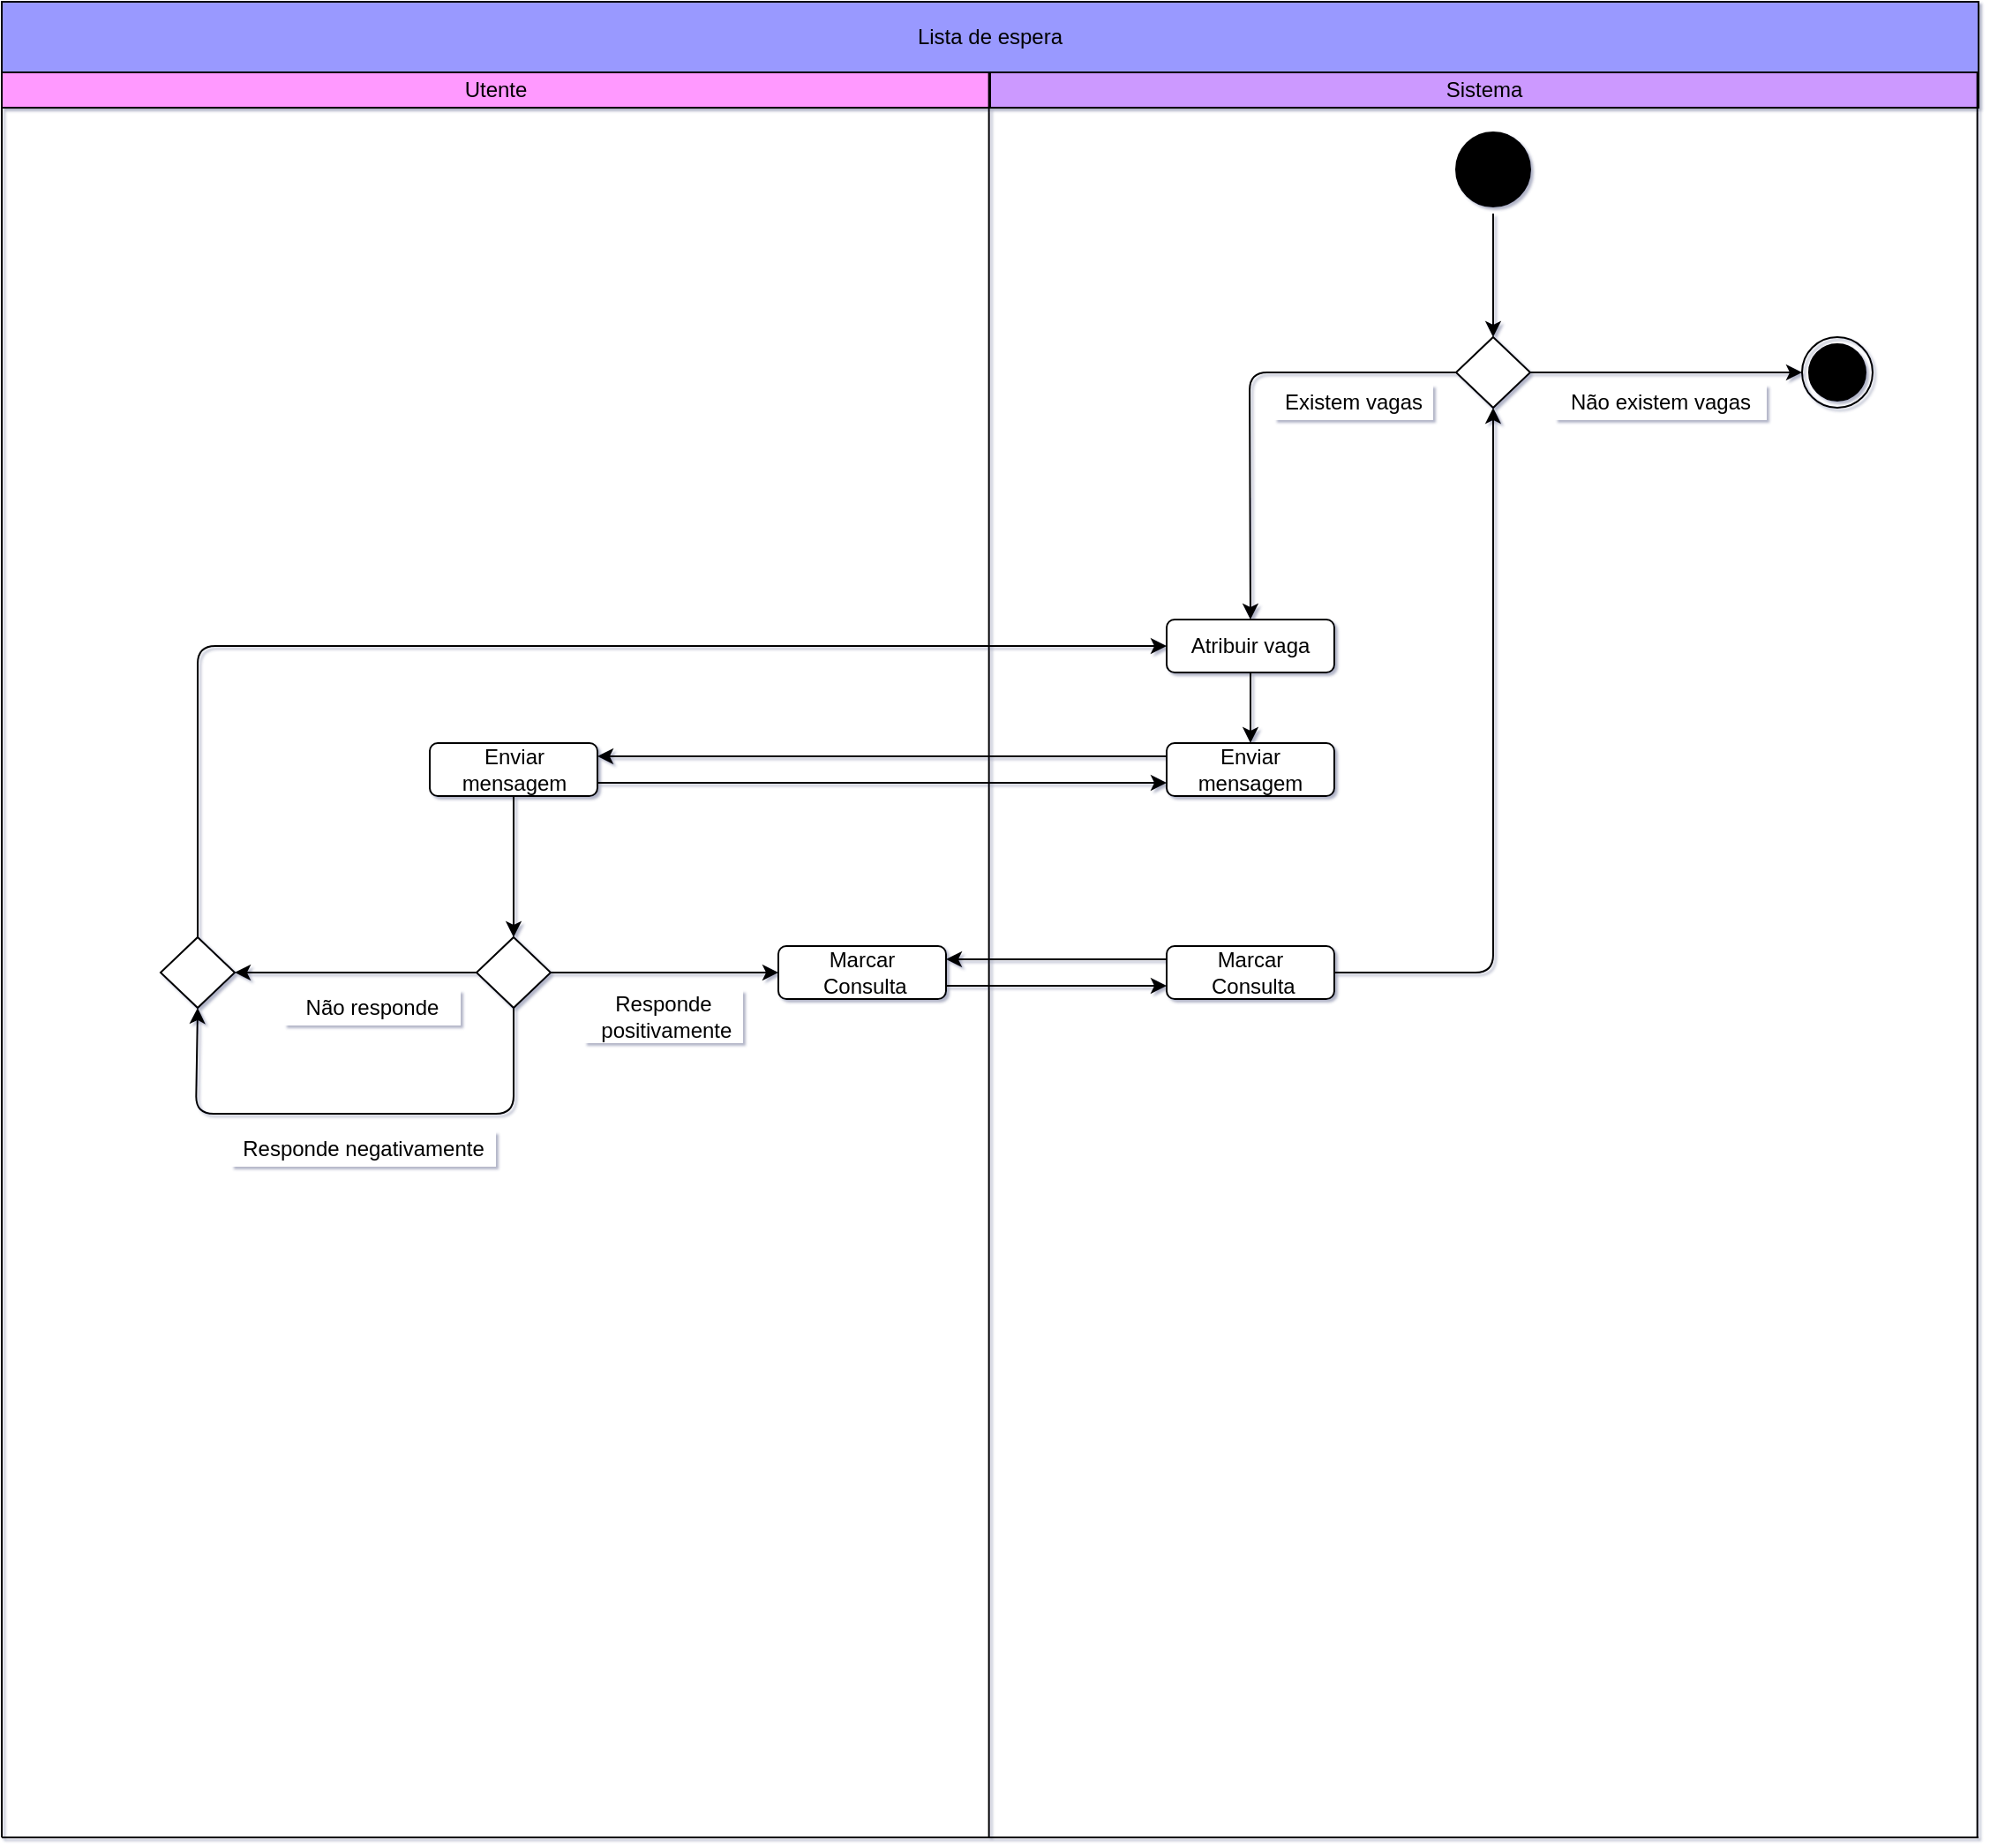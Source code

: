 <mxfile version="14.2.4" type="device"><diagram id="YFGlAYK9PAXo96AUDGe2" name="Page-1"><mxGraphModel dx="868" dy="482" grid="1" gridSize="7" guides="1" tooltips="1" connect="1" arrows="1" fold="1" page="1" pageScale="1" pageWidth="850" pageHeight="1100" background="none" math="0" shadow="1"><root><mxCell id="0"/><mxCell id="1" parent="0"/><mxCell id="7psXk7r1a1WP9reYpq1i-3" value="Utente" style="rounded=0;whiteSpace=wrap;html=1;fillColor=#FF99FF;" parent="1" vertex="1"><mxGeometry y="40" width="560" height="20" as="geometry"/></mxCell><mxCell id="7psXk7r1a1WP9reYpq1i-4" value="Sistema" style="rounded=0;whiteSpace=wrap;html=1;fillColor=#CC99FF;" parent="1" vertex="1"><mxGeometry x="560" y="40" width="560" height="20" as="geometry"/></mxCell><mxCell id="7psXk7r1a1WP9reYpq1i-8" value="" style="endArrow=none;html=1;entryX=0;entryY=1;entryDx=0;entryDy=0;" parent="1" edge="1"><mxGeometry width="50" height="50" relative="1" as="geometry"><mxPoint x="1119.33" y="1040" as="sourcePoint"/><mxPoint x="1119.33" as="targetPoint"/></mxGeometry></mxCell><mxCell id="7psXk7r1a1WP9reYpq1i-10" value="" style="endArrow=none;html=1;entryX=0;entryY=1;entryDx=0;entryDy=0;" parent="1" edge="1"><mxGeometry width="50" height="50" relative="1" as="geometry"><mxPoint x="559.33" y="1040" as="sourcePoint"/><mxPoint x="559.33" as="targetPoint"/></mxGeometry></mxCell><mxCell id="7psXk7r1a1WP9reYpq1i-12" value="Lista de espera" style="rounded=0;whiteSpace=wrap;html=1;fillColor=#9999FF;" parent="1" vertex="1"><mxGeometry width="1120" height="40" as="geometry"/></mxCell><mxCell id="QU0b9puTm_9dcZXzaJtI-57" value="" style="endArrow=none;html=1;" parent="1" edge="1"><mxGeometry width="50" height="50" relative="1" as="geometry"><mxPoint y="1040" as="sourcePoint"/><mxPoint x="1120" y="1040" as="targetPoint"/></mxGeometry></mxCell><mxCell id="QU0b9puTm_9dcZXzaJtI-89" value="" style="endArrow=none;html=1;shadow=0;strokeColor=#000000;entryX=0;entryY=1;entryDx=0;entryDy=0;" parent="1" target="7psXk7r1a1WP9reYpq1i-3" edge="1"><mxGeometry width="50" height="50" relative="1" as="geometry"><mxPoint y="1040" as="sourcePoint"/><mxPoint x="240" y="120" as="targetPoint"/></mxGeometry></mxCell><mxCell id="OJmhVOJHmzvxe_1uMVde-5" style="edgeStyle=orthogonalEdgeStyle;rounded=0;orthogonalLoop=1;jettySize=auto;html=1;" edge="1" parent="1" source="QU0b9puTm_9dcZXzaJtI-90" target="OJmhVOJHmzvxe_1uMVde-1"><mxGeometry relative="1" as="geometry"/></mxCell><mxCell id="QU0b9puTm_9dcZXzaJtI-90" value="" style="ellipse;html=1;shape=startState;fillColor=#000000;" parent="1" vertex="1"><mxGeometry x="820" y="70" width="50" height="50" as="geometry"/></mxCell><mxCell id="kJ8-A0fbEsRDhL2rPPuF-4" style="edgeStyle=orthogonalEdgeStyle;rounded=1;orthogonalLoop=1;jettySize=auto;html=1;entryX=0.5;entryY=0;entryDx=0;entryDy=0;shadow=0;strokeColor=#000000;" parent="1" source="kJ8-A0fbEsRDhL2rPPuF-1" target="kJ8-A0fbEsRDhL2rPPuF-3" edge="1"><mxGeometry relative="1" as="geometry"/></mxCell><mxCell id="kJ8-A0fbEsRDhL2rPPuF-1" value="Atribuir vaga" style="rounded=1;whiteSpace=wrap;html=1;strokeColor=#000000;fillColor=#FFFFFF;" parent="1" vertex="1"><mxGeometry x="660" y="350" width="95" height="30" as="geometry"/></mxCell><mxCell id="kJ8-A0fbEsRDhL2rPPuF-3" value="Enviar mensagem" style="rounded=1;whiteSpace=wrap;html=1;strokeColor=#000000;fillColor=#FFFFFF;" parent="1" vertex="1"><mxGeometry x="660" y="420" width="95" height="30" as="geometry"/></mxCell><mxCell id="kJ8-A0fbEsRDhL2rPPuF-9" style="edgeStyle=orthogonalEdgeStyle;rounded=1;orthogonalLoop=1;jettySize=auto;html=1;entryX=0.5;entryY=0;entryDx=0;entryDy=0;shadow=0;strokeColor=#000000;" parent="1" source="kJ8-A0fbEsRDhL2rPPuF-5" target="kJ8-A0fbEsRDhL2rPPuF-8" edge="1"><mxGeometry relative="1" as="geometry"/></mxCell><mxCell id="kJ8-A0fbEsRDhL2rPPuF-5" value="Enviar mensagem" style="rounded=1;whiteSpace=wrap;html=1;strokeColor=#000000;fillColor=#FFFFFF;" parent="1" vertex="1"><mxGeometry x="242.5" y="420" width="95" height="30" as="geometry"/></mxCell><mxCell id="kJ8-A0fbEsRDhL2rPPuF-6" value="" style="endArrow=classic;html=1;shadow=0;strokeColor=#000000;exitX=0;exitY=0.25;exitDx=0;exitDy=0;entryX=1;entryY=0.25;entryDx=0;entryDy=0;" parent="1" source="kJ8-A0fbEsRDhL2rPPuF-3" target="kJ8-A0fbEsRDhL2rPPuF-5" edge="1"><mxGeometry width="50" height="50" relative="1" as="geometry"><mxPoint x="710" y="590" as="sourcePoint"/><mxPoint x="760" y="540" as="targetPoint"/></mxGeometry></mxCell><mxCell id="kJ8-A0fbEsRDhL2rPPuF-7" value="" style="endArrow=classic;html=1;shadow=0;strokeColor=#000000;exitX=1;exitY=0.75;exitDx=0;exitDy=0;entryX=0;entryY=0.75;entryDx=0;entryDy=0;" parent="1" source="kJ8-A0fbEsRDhL2rPPuF-5" target="kJ8-A0fbEsRDhL2rPPuF-3" edge="1"><mxGeometry width="50" height="50" relative="1" as="geometry"><mxPoint x="710" y="590" as="sourcePoint"/><mxPoint x="760" y="540" as="targetPoint"/></mxGeometry></mxCell><mxCell id="kJ8-A0fbEsRDhL2rPPuF-12" style="edgeStyle=orthogonalEdgeStyle;rounded=1;orthogonalLoop=1;jettySize=auto;html=1;entryX=1;entryY=0.5;entryDx=0;entryDy=0;shadow=0;strokeColor=#000000;" parent="1" source="kJ8-A0fbEsRDhL2rPPuF-8" target="kJ8-A0fbEsRDhL2rPPuF-11" edge="1"><mxGeometry relative="1" as="geometry"/></mxCell><mxCell id="kJ8-A0fbEsRDhL2rPPuF-18" style="edgeStyle=orthogonalEdgeStyle;rounded=1;orthogonalLoop=1;jettySize=auto;html=1;entryX=0;entryY=0.5;entryDx=0;entryDy=0;shadow=0;strokeColor=#000000;" parent="1" source="kJ8-A0fbEsRDhL2rPPuF-8" target="kJ8-A0fbEsRDhL2rPPuF-17" edge="1"><mxGeometry relative="1" as="geometry"/></mxCell><mxCell id="kJ8-A0fbEsRDhL2rPPuF-8" value="" style="rhombus;whiteSpace=wrap;html=1;strokeColor=#000000;fillColor=#FFFFFF;" parent="1" vertex="1"><mxGeometry x="269" y="530" width="42" height="40" as="geometry"/></mxCell><mxCell id="kJ8-A0fbEsRDhL2rPPuF-11" value="" style="rhombus;whiteSpace=wrap;html=1;strokeColor=#000000;fillColor=#FFFFFF;" parent="1" vertex="1"><mxGeometry x="90" y="530" width="42" height="40" as="geometry"/></mxCell><mxCell id="kJ8-A0fbEsRDhL2rPPuF-13" value="" style="endArrow=classic;html=1;shadow=0;strokeColor=#000000;exitX=0.5;exitY=1;exitDx=0;exitDy=0;entryX=0.5;entryY=1;entryDx=0;entryDy=0;" parent="1" source="kJ8-A0fbEsRDhL2rPPuF-8" target="kJ8-A0fbEsRDhL2rPPuF-11" edge="1"><mxGeometry width="50" height="50" relative="1" as="geometry"><mxPoint x="340" y="590" as="sourcePoint"/><mxPoint x="40" y="630" as="targetPoint"/><Array as="points"><mxPoint x="290" y="630"/><mxPoint x="110" y="630"/></Array></mxGeometry></mxCell><mxCell id="kJ8-A0fbEsRDhL2rPPuF-14" value="Não responde" style="text;html=1;strokeColor=none;align=center;verticalAlign=middle;whiteSpace=wrap;rounded=0;fillColor=#ffffff;" parent="1" vertex="1"><mxGeometry x="160" y="560" width="100" height="20" as="geometry"/></mxCell><mxCell id="kJ8-A0fbEsRDhL2rPPuF-15" value="Responde negativamente" style="text;html=1;strokeColor=none;align=center;verticalAlign=middle;whiteSpace=wrap;rounded=0;fillColor=#ffffff;" parent="1" vertex="1"><mxGeometry x="130" y="640" width="150" height="20" as="geometry"/></mxCell><mxCell id="kJ8-A0fbEsRDhL2rPPuF-16" value="" style="endArrow=classic;html=1;shadow=0;strokeColor=#000000;exitX=0.5;exitY=0;exitDx=0;exitDy=0;entryX=0;entryY=0.5;entryDx=0;entryDy=0;" parent="1" source="kJ8-A0fbEsRDhL2rPPuF-11" target="kJ8-A0fbEsRDhL2rPPuF-1" edge="1"><mxGeometry width="50" height="50" relative="1" as="geometry"><mxPoint x="340" y="580" as="sourcePoint"/><mxPoint x="390" y="530" as="targetPoint"/><Array as="points"><mxPoint x="111" y="365"/></Array></mxGeometry></mxCell><mxCell id="kJ8-A0fbEsRDhL2rPPuF-17" value="Marcar&lt;br&gt;&amp;nbsp;Consulta" style="rounded=1;whiteSpace=wrap;html=1;strokeColor=#000000;fillColor=#FFFFFF;" parent="1" vertex="1"><mxGeometry x="440" y="535" width="95" height="30" as="geometry"/></mxCell><mxCell id="kJ8-A0fbEsRDhL2rPPuF-19" value="Marcar&lt;br&gt;&amp;nbsp;Consulta" style="rounded=1;whiteSpace=wrap;html=1;strokeColor=#000000;fillColor=#FFFFFF;" parent="1" vertex="1"><mxGeometry x="660" y="535" width="95" height="30" as="geometry"/></mxCell><mxCell id="kJ8-A0fbEsRDhL2rPPuF-20" value="Responde&lt;br&gt;&amp;nbsp;positivamente" style="text;html=1;strokeColor=none;align=center;verticalAlign=middle;whiteSpace=wrap;rounded=0;fillColor=#ffffff;" parent="1" vertex="1"><mxGeometry x="330" y="560" width="90" height="30" as="geometry"/></mxCell><mxCell id="kJ8-A0fbEsRDhL2rPPuF-21" value="" style="endArrow=classic;html=1;shadow=0;strokeColor=#000000;exitX=0;exitY=0.25;exitDx=0;exitDy=0;entryX=1;entryY=0.25;entryDx=0;entryDy=0;" parent="1" source="kJ8-A0fbEsRDhL2rPPuF-19" target="kJ8-A0fbEsRDhL2rPPuF-17" edge="1"><mxGeometry width="50" height="50" relative="1" as="geometry"><mxPoint x="340" y="570" as="sourcePoint"/><mxPoint x="390" y="520" as="targetPoint"/></mxGeometry></mxCell><mxCell id="kJ8-A0fbEsRDhL2rPPuF-22" value="" style="endArrow=classic;html=1;shadow=0;strokeColor=#000000;exitX=1;exitY=0.75;exitDx=0;exitDy=0;entryX=0;entryY=0.75;entryDx=0;entryDy=0;" parent="1" source="kJ8-A0fbEsRDhL2rPPuF-17" target="kJ8-A0fbEsRDhL2rPPuF-19" edge="1"><mxGeometry width="50" height="50" relative="1" as="geometry"><mxPoint x="340" y="570" as="sourcePoint"/><mxPoint x="390" y="520" as="targetPoint"/></mxGeometry></mxCell><mxCell id="kJ8-A0fbEsRDhL2rPPuF-23" value="" style="ellipse;html=1;shape=endState;fillColor=#000000;" parent="1" vertex="1"><mxGeometry x="1020" y="190" width="40" height="40" as="geometry"/></mxCell><mxCell id="OJmhVOJHmzvxe_1uMVde-13" style="edgeStyle=orthogonalEdgeStyle;rounded=0;orthogonalLoop=1;jettySize=auto;html=1;entryX=0;entryY=0.5;entryDx=0;entryDy=0;" edge="1" parent="1" source="OJmhVOJHmzvxe_1uMVde-1" target="kJ8-A0fbEsRDhL2rPPuF-23"><mxGeometry relative="1" as="geometry"/></mxCell><mxCell id="OJmhVOJHmzvxe_1uMVde-1" value="" style="rhombus;whiteSpace=wrap;html=1;strokeColor=#000000;fillColor=#FFFFFF;" vertex="1" parent="1"><mxGeometry x="824" y="190" width="42" height="40" as="geometry"/></mxCell><mxCell id="OJmhVOJHmzvxe_1uMVde-9" style="edgeStyle=orthogonalEdgeStyle;rounded=1;orthogonalLoop=1;jettySize=auto;html=1;shadow=0;strokeColor=#000000;" edge="1" parent="1" source="kJ8-A0fbEsRDhL2rPPuF-19" target="OJmhVOJHmzvxe_1uMVde-1"><mxGeometry relative="1" as="geometry"><mxPoint x="845" y="565" as="sourcePoint"/><mxPoint x="845" y="690" as="targetPoint"/></mxGeometry></mxCell><mxCell id="OJmhVOJHmzvxe_1uMVde-10" value="Existem vagas" style="text;html=1;strokeColor=none;align=center;verticalAlign=middle;whiteSpace=wrap;rounded=0;fillColor=#ffffff;" vertex="1" parent="1"><mxGeometry x="721" y="217" width="90" height="20" as="geometry"/></mxCell><mxCell id="OJmhVOJHmzvxe_1uMVde-12" value="Não existem vagas" style="text;html=1;strokeColor=none;align=center;verticalAlign=middle;whiteSpace=wrap;rounded=0;fillColor=#ffffff;" vertex="1" parent="1"><mxGeometry x="880" y="217" width="120" height="20" as="geometry"/></mxCell><mxCell id="OJmhVOJHmzvxe_1uMVde-14" value="" style="endArrow=classic;html=1;exitX=0;exitY=0.5;exitDx=0;exitDy=0;entryX=0.5;entryY=0;entryDx=0;entryDy=0;" edge="1" parent="1" source="OJmhVOJHmzvxe_1uMVde-1" target="kJ8-A0fbEsRDhL2rPPuF-1"><mxGeometry width="50" height="50" relative="1" as="geometry"><mxPoint x="693" y="281" as="sourcePoint"/><mxPoint x="743" y="231" as="targetPoint"/><Array as="points"><mxPoint x="707" y="210"/></Array></mxGeometry></mxCell></root></mxGraphModel></diagram></mxfile>
